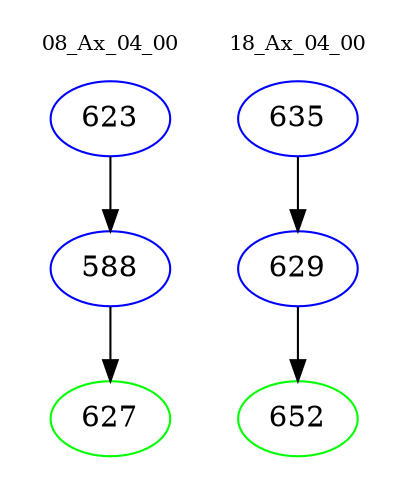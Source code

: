 digraph{
subgraph cluster_0 {
color = white
label = "08_Ax_04_00";
fontsize=10;
T0_623 [label="623", color="blue"]
T0_623 -> T0_588 [color="black"]
T0_588 [label="588", color="blue"]
T0_588 -> T0_627 [color="black"]
T0_627 [label="627", color="green"]
}
subgraph cluster_1 {
color = white
label = "18_Ax_04_00";
fontsize=10;
T1_635 [label="635", color="blue"]
T1_635 -> T1_629 [color="black"]
T1_629 [label="629", color="blue"]
T1_629 -> T1_652 [color="black"]
T1_652 [label="652", color="green"]
}
}
